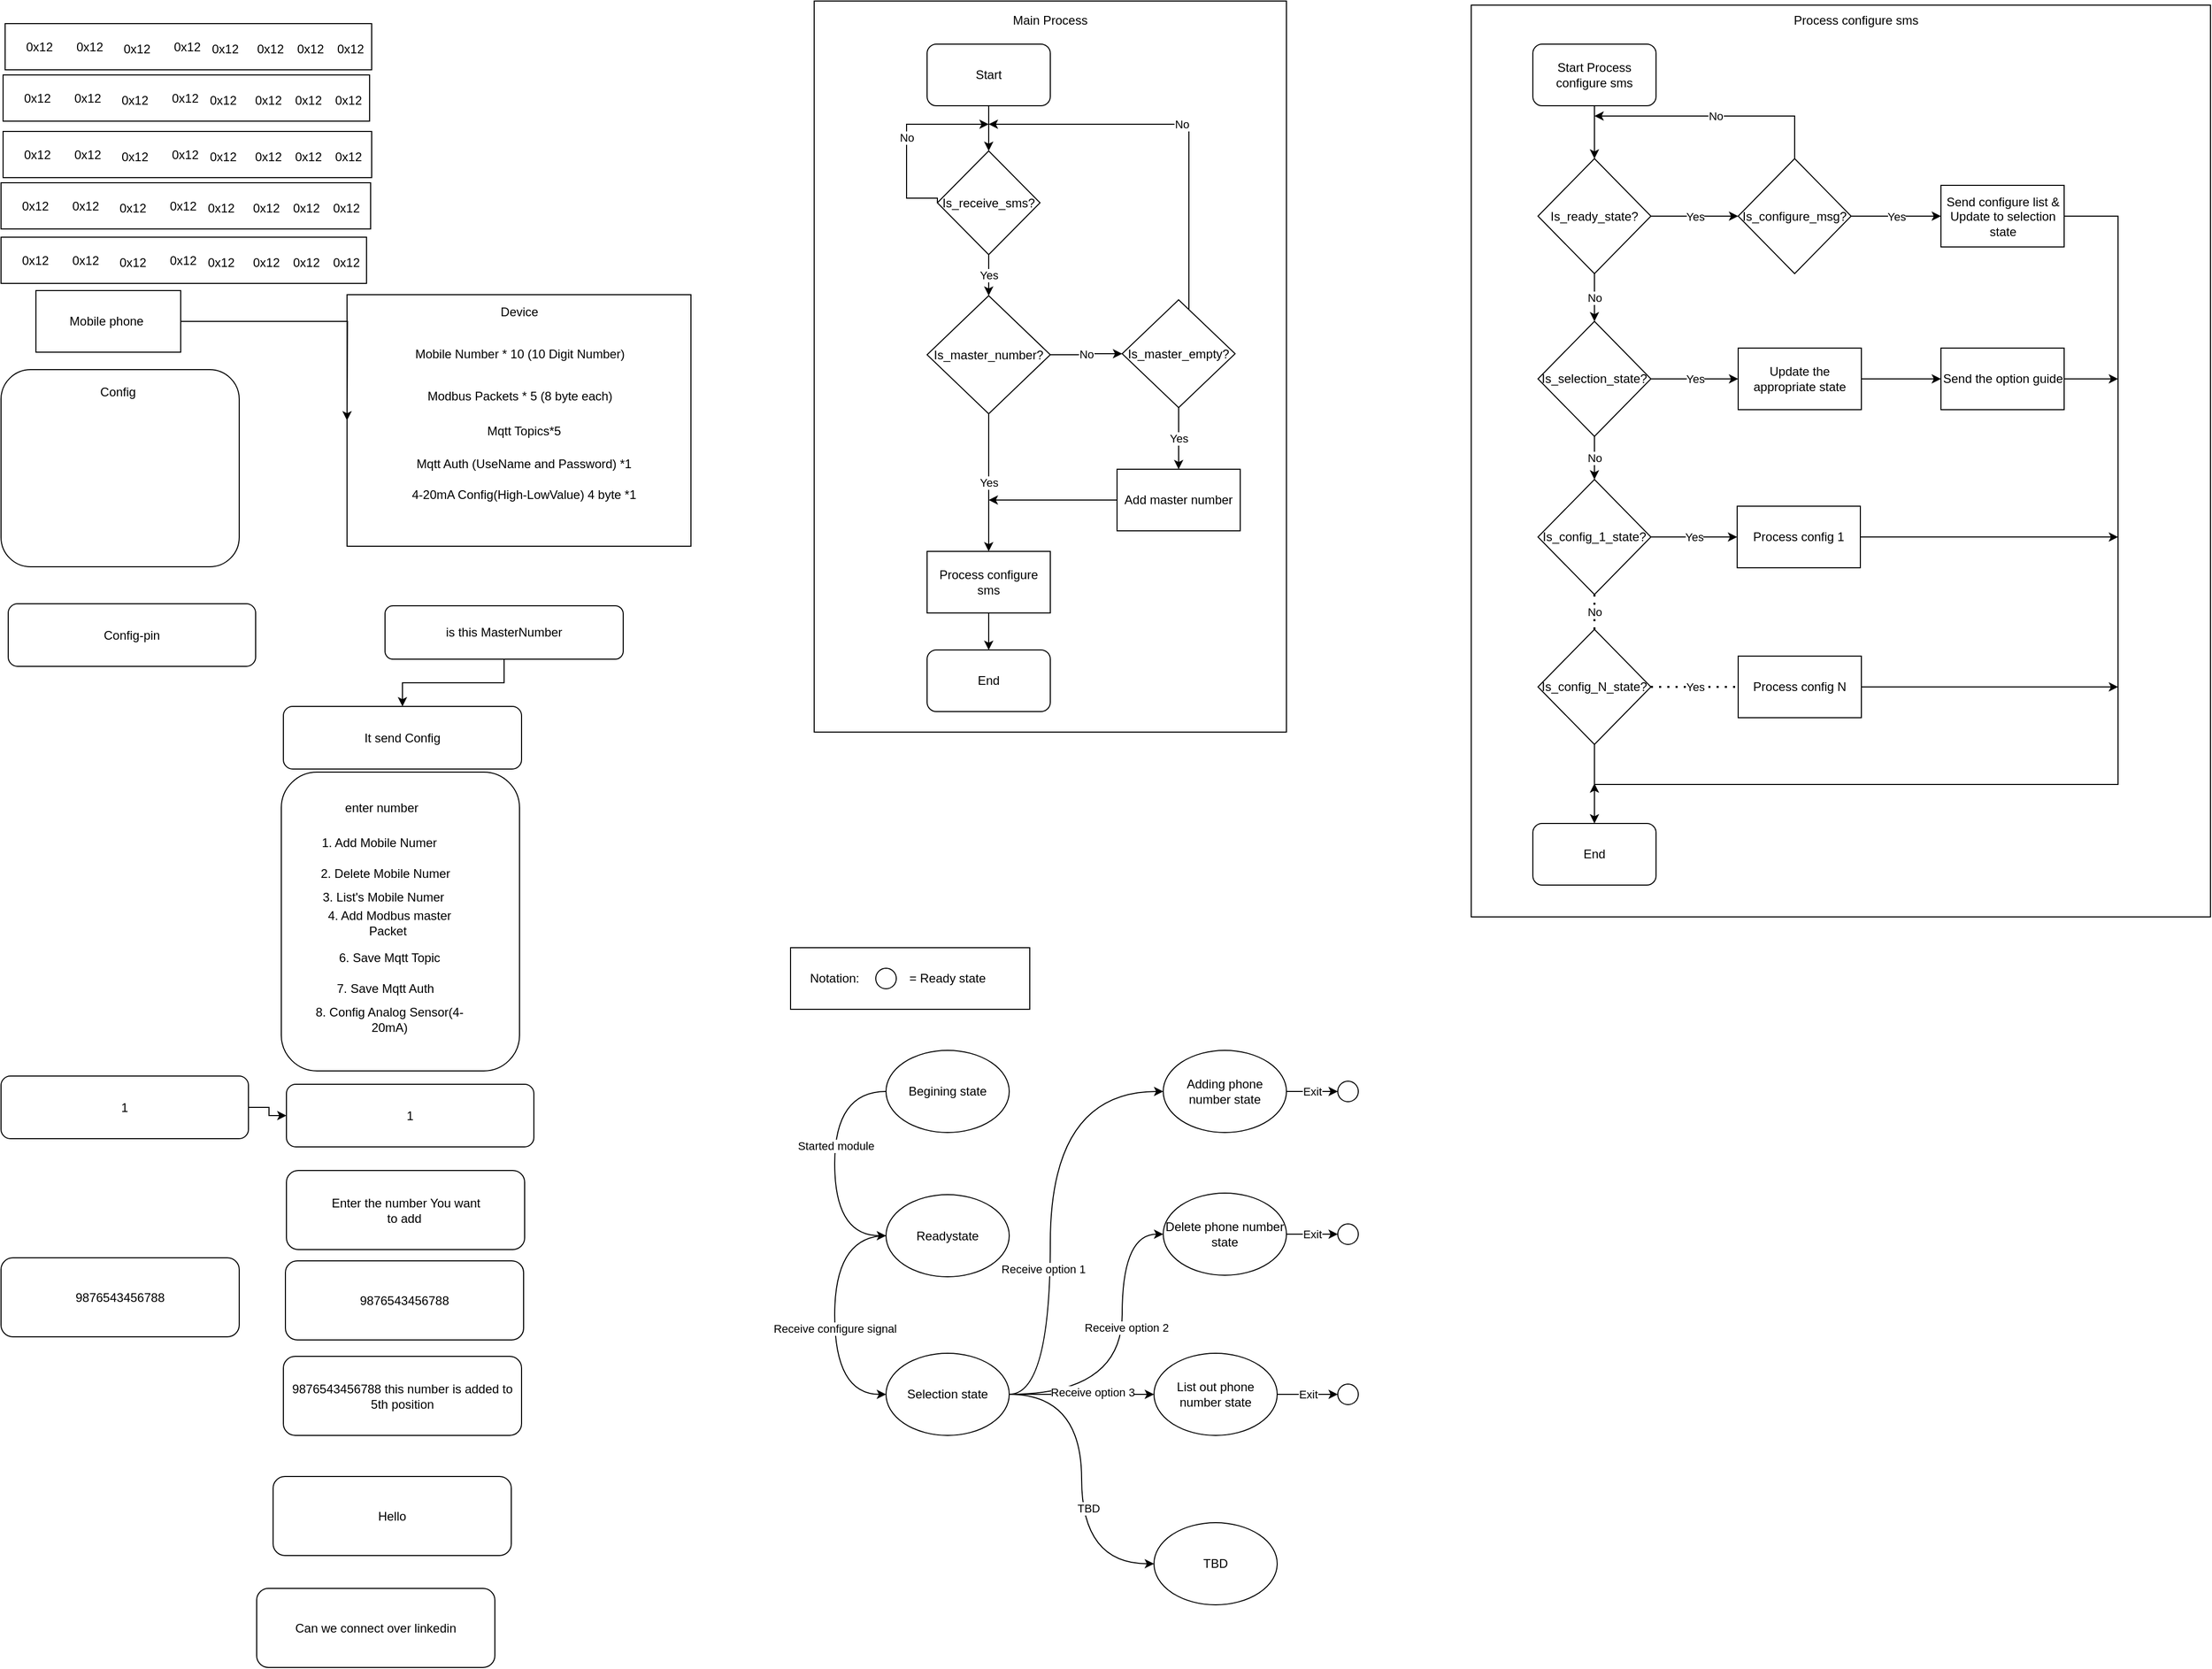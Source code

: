 <mxfile version="20.8.16" type="github">
  <diagram id="UV3ZCmatX03Z8bhax8fV" name="Page-1">
    <mxGraphModel dx="1627" dy="756" grid="1" gridSize="10" guides="1" tooltips="1" connect="1" arrows="1" fold="1" page="1" pageScale="1" pageWidth="827" pageHeight="1169" math="0" shadow="0">
      <root>
        <mxCell id="0" />
        <mxCell id="1" parent="0" />
        <mxCell id="J2YRhRowR8hO2LU_zufJ-102" value="" style="rounded=0;whiteSpace=wrap;html=1;" vertex="1" parent="1">
          <mxGeometry x="827" y="930" width="233" height="60" as="geometry" />
        </mxCell>
        <mxCell id="J2YRhRowR8hO2LU_zufJ-49" value="" style="rounded=0;whiteSpace=wrap;html=1;" vertex="1" parent="1">
          <mxGeometry x="1490" y="12" width="720" height="888" as="geometry" />
        </mxCell>
        <mxCell id="J2YRhRowR8hO2LU_zufJ-17" value="" style="rounded=0;whiteSpace=wrap;html=1;" vertex="1" parent="1">
          <mxGeometry x="850" y="8" width="460" height="712" as="geometry" />
        </mxCell>
        <mxCell id="59p0AvyfdVepsQXnpc3s-46" value="" style="rounded=0;whiteSpace=wrap;html=1;" parent="1" vertex="1">
          <mxGeometry x="395" y="294" width="335" height="245" as="geometry" />
        </mxCell>
        <mxCell id="59p0AvyfdVepsQXnpc3s-80" value="" style="rounded=0;whiteSpace=wrap;html=1;" parent="1" vertex="1">
          <mxGeometry x="62" y="30" width="357" height="45" as="geometry" />
        </mxCell>
        <mxCell id="59p0AvyfdVepsQXnpc3s-81" value="0x12" style="text;html=1;align=center;verticalAlign=middle;resizable=0;points=[];autosize=1;strokeColor=none;fillColor=none;" parent="1" vertex="1">
          <mxGeometry x="73" y="39.5" width="44" height="26" as="geometry" />
        </mxCell>
        <mxCell id="59p0AvyfdVepsQXnpc3s-82" value="0x12" style="text;html=1;align=center;verticalAlign=middle;resizable=0;points=[];autosize=1;strokeColor=none;fillColor=none;" parent="1" vertex="1">
          <mxGeometry x="122" y="39.5" width="44" height="26" as="geometry" />
        </mxCell>
        <mxCell id="59p0AvyfdVepsQXnpc3s-83" value="0x12" style="text;html=1;align=center;verticalAlign=middle;resizable=0;points=[];autosize=1;strokeColor=none;fillColor=none;" parent="1" vertex="1">
          <mxGeometry x="168" y="42" width="44" height="26" as="geometry" />
        </mxCell>
        <mxCell id="59p0AvyfdVepsQXnpc3s-84" value="0x12" style="text;html=1;align=center;verticalAlign=middle;resizable=0;points=[];autosize=1;strokeColor=none;fillColor=none;" parent="1" vertex="1">
          <mxGeometry x="217" y="39.5" width="44" height="26" as="geometry" />
        </mxCell>
        <mxCell id="59p0AvyfdVepsQXnpc3s-85" value="0x12" style="text;html=1;align=center;verticalAlign=middle;resizable=0;points=[];autosize=1;strokeColor=none;fillColor=none;" parent="1" vertex="1">
          <mxGeometry x="254" y="42" width="44" height="26" as="geometry" />
        </mxCell>
        <mxCell id="59p0AvyfdVepsQXnpc3s-86" value="0x12" style="text;html=1;align=center;verticalAlign=middle;resizable=0;points=[];autosize=1;strokeColor=none;fillColor=none;" parent="1" vertex="1">
          <mxGeometry x="298" y="42" width="44" height="26" as="geometry" />
        </mxCell>
        <mxCell id="59p0AvyfdVepsQXnpc3s-87" value="0x12" style="text;html=1;align=center;verticalAlign=middle;resizable=0;points=[];autosize=1;strokeColor=none;fillColor=none;" parent="1" vertex="1">
          <mxGeometry x="337" y="42" width="44" height="26" as="geometry" />
        </mxCell>
        <mxCell id="59p0AvyfdVepsQXnpc3s-88" value="0x12" style="text;html=1;align=center;verticalAlign=middle;resizable=0;points=[];autosize=1;strokeColor=none;fillColor=none;" parent="1" vertex="1">
          <mxGeometry x="376" y="42" width="44" height="26" as="geometry" />
        </mxCell>
        <mxCell id="59p0AvyfdVepsQXnpc3s-89" value="" style="rounded=0;whiteSpace=wrap;html=1;" parent="1" vertex="1">
          <mxGeometry x="60" y="80" width="357" height="45" as="geometry" />
        </mxCell>
        <mxCell id="59p0AvyfdVepsQXnpc3s-90" value="0x12" style="text;html=1;align=center;verticalAlign=middle;resizable=0;points=[];autosize=1;strokeColor=none;fillColor=none;" parent="1" vertex="1">
          <mxGeometry x="71" y="89.5" width="44" height="26" as="geometry" />
        </mxCell>
        <mxCell id="59p0AvyfdVepsQXnpc3s-91" value="0x12" style="text;html=1;align=center;verticalAlign=middle;resizable=0;points=[];autosize=1;strokeColor=none;fillColor=none;" parent="1" vertex="1">
          <mxGeometry x="120" y="89.5" width="44" height="26" as="geometry" />
        </mxCell>
        <mxCell id="59p0AvyfdVepsQXnpc3s-92" value="0x12" style="text;html=1;align=center;verticalAlign=middle;resizable=0;points=[];autosize=1;strokeColor=none;fillColor=none;" parent="1" vertex="1">
          <mxGeometry x="166" y="92" width="44" height="26" as="geometry" />
        </mxCell>
        <mxCell id="59p0AvyfdVepsQXnpc3s-93" value="0x12" style="text;html=1;align=center;verticalAlign=middle;resizable=0;points=[];autosize=1;strokeColor=none;fillColor=none;" parent="1" vertex="1">
          <mxGeometry x="215" y="89.5" width="44" height="26" as="geometry" />
        </mxCell>
        <mxCell id="59p0AvyfdVepsQXnpc3s-94" value="0x12" style="text;html=1;align=center;verticalAlign=middle;resizable=0;points=[];autosize=1;strokeColor=none;fillColor=none;" parent="1" vertex="1">
          <mxGeometry x="252" y="92" width="44" height="26" as="geometry" />
        </mxCell>
        <mxCell id="59p0AvyfdVepsQXnpc3s-95" value="0x12" style="text;html=1;align=center;verticalAlign=middle;resizable=0;points=[];autosize=1;strokeColor=none;fillColor=none;" parent="1" vertex="1">
          <mxGeometry x="296" y="92" width="44" height="26" as="geometry" />
        </mxCell>
        <mxCell id="59p0AvyfdVepsQXnpc3s-96" value="0x12" style="text;html=1;align=center;verticalAlign=middle;resizable=0;points=[];autosize=1;strokeColor=none;fillColor=none;" parent="1" vertex="1">
          <mxGeometry x="335" y="92" width="44" height="26" as="geometry" />
        </mxCell>
        <mxCell id="59p0AvyfdVepsQXnpc3s-97" value="0x12" style="text;html=1;align=center;verticalAlign=middle;resizable=0;points=[];autosize=1;strokeColor=none;fillColor=none;" parent="1" vertex="1">
          <mxGeometry x="374" y="92" width="44" height="26" as="geometry" />
        </mxCell>
        <mxCell id="59p0AvyfdVepsQXnpc3s-98" value="" style="rounded=0;whiteSpace=wrap;html=1;" parent="1" vertex="1">
          <mxGeometry x="60" y="135" width="359" height="45" as="geometry" />
        </mxCell>
        <mxCell id="59p0AvyfdVepsQXnpc3s-99" value="0x12" style="text;html=1;align=center;verticalAlign=middle;resizable=0;points=[];autosize=1;strokeColor=none;fillColor=none;" parent="1" vertex="1">
          <mxGeometry x="71" y="144.5" width="44" height="26" as="geometry" />
        </mxCell>
        <mxCell id="59p0AvyfdVepsQXnpc3s-100" value="0x12" style="text;html=1;align=center;verticalAlign=middle;resizable=0;points=[];autosize=1;strokeColor=none;fillColor=none;" parent="1" vertex="1">
          <mxGeometry x="120" y="144.5" width="44" height="26" as="geometry" />
        </mxCell>
        <mxCell id="59p0AvyfdVepsQXnpc3s-101" value="0x12" style="text;html=1;align=center;verticalAlign=middle;resizable=0;points=[];autosize=1;strokeColor=none;fillColor=none;" parent="1" vertex="1">
          <mxGeometry x="166" y="147" width="44" height="26" as="geometry" />
        </mxCell>
        <mxCell id="59p0AvyfdVepsQXnpc3s-102" value="0x12" style="text;html=1;align=center;verticalAlign=middle;resizable=0;points=[];autosize=1;strokeColor=none;fillColor=none;" parent="1" vertex="1">
          <mxGeometry x="215" y="144.5" width="44" height="26" as="geometry" />
        </mxCell>
        <mxCell id="59p0AvyfdVepsQXnpc3s-103" value="0x12" style="text;html=1;align=center;verticalAlign=middle;resizable=0;points=[];autosize=1;strokeColor=none;fillColor=none;" parent="1" vertex="1">
          <mxGeometry x="252" y="147" width="44" height="26" as="geometry" />
        </mxCell>
        <mxCell id="59p0AvyfdVepsQXnpc3s-104" value="0x12" style="text;html=1;align=center;verticalAlign=middle;resizable=0;points=[];autosize=1;strokeColor=none;fillColor=none;" parent="1" vertex="1">
          <mxGeometry x="296" y="147" width="44" height="26" as="geometry" />
        </mxCell>
        <mxCell id="59p0AvyfdVepsQXnpc3s-105" value="0x12" style="text;html=1;align=center;verticalAlign=middle;resizable=0;points=[];autosize=1;strokeColor=none;fillColor=none;" parent="1" vertex="1">
          <mxGeometry x="335" y="147" width="44" height="26" as="geometry" />
        </mxCell>
        <mxCell id="59p0AvyfdVepsQXnpc3s-106" value="0x12" style="text;html=1;align=center;verticalAlign=middle;resizable=0;points=[];autosize=1;strokeColor=none;fillColor=none;" parent="1" vertex="1">
          <mxGeometry x="374" y="147" width="44" height="26" as="geometry" />
        </mxCell>
        <mxCell id="59p0AvyfdVepsQXnpc3s-107" value="" style="rounded=0;whiteSpace=wrap;html=1;" parent="1" vertex="1">
          <mxGeometry x="58" y="185" width="360" height="45" as="geometry" />
        </mxCell>
        <mxCell id="59p0AvyfdVepsQXnpc3s-108" value="0x12" style="text;html=1;align=center;verticalAlign=middle;resizable=0;points=[];autosize=1;strokeColor=none;fillColor=none;" parent="1" vertex="1">
          <mxGeometry x="69" y="194.5" width="44" height="26" as="geometry" />
        </mxCell>
        <mxCell id="59p0AvyfdVepsQXnpc3s-109" value="0x12" style="text;html=1;align=center;verticalAlign=middle;resizable=0;points=[];autosize=1;strokeColor=none;fillColor=none;" parent="1" vertex="1">
          <mxGeometry x="118" y="194.5" width="44" height="26" as="geometry" />
        </mxCell>
        <mxCell id="59p0AvyfdVepsQXnpc3s-110" value="0x12" style="text;html=1;align=center;verticalAlign=middle;resizable=0;points=[];autosize=1;strokeColor=none;fillColor=none;" parent="1" vertex="1">
          <mxGeometry x="164" y="197" width="44" height="26" as="geometry" />
        </mxCell>
        <mxCell id="59p0AvyfdVepsQXnpc3s-111" value="0x12" style="text;html=1;align=center;verticalAlign=middle;resizable=0;points=[];autosize=1;strokeColor=none;fillColor=none;" parent="1" vertex="1">
          <mxGeometry x="213" y="194.5" width="44" height="26" as="geometry" />
        </mxCell>
        <mxCell id="59p0AvyfdVepsQXnpc3s-112" value="0x12" style="text;html=1;align=center;verticalAlign=middle;resizable=0;points=[];autosize=1;strokeColor=none;fillColor=none;" parent="1" vertex="1">
          <mxGeometry x="250" y="197" width="44" height="26" as="geometry" />
        </mxCell>
        <mxCell id="59p0AvyfdVepsQXnpc3s-113" value="0x12" style="text;html=1;align=center;verticalAlign=middle;resizable=0;points=[];autosize=1;strokeColor=none;fillColor=none;" parent="1" vertex="1">
          <mxGeometry x="294" y="197" width="44" height="26" as="geometry" />
        </mxCell>
        <mxCell id="59p0AvyfdVepsQXnpc3s-114" value="0x12" style="text;html=1;align=center;verticalAlign=middle;resizable=0;points=[];autosize=1;strokeColor=none;fillColor=none;" parent="1" vertex="1">
          <mxGeometry x="333" y="197" width="44" height="26" as="geometry" />
        </mxCell>
        <mxCell id="59p0AvyfdVepsQXnpc3s-115" value="0x12" style="text;html=1;align=center;verticalAlign=middle;resizable=0;points=[];autosize=1;strokeColor=none;fillColor=none;" parent="1" vertex="1">
          <mxGeometry x="372" y="197" width="44" height="26" as="geometry" />
        </mxCell>
        <mxCell id="59p0AvyfdVepsQXnpc3s-116" value="" style="rounded=0;whiteSpace=wrap;html=1;" parent="1" vertex="1">
          <mxGeometry x="58" y="238" width="356" height="45" as="geometry" />
        </mxCell>
        <mxCell id="59p0AvyfdVepsQXnpc3s-117" value="0x12" style="text;html=1;align=center;verticalAlign=middle;resizable=0;points=[];autosize=1;strokeColor=none;fillColor=none;" parent="1" vertex="1">
          <mxGeometry x="69" y="247.5" width="44" height="26" as="geometry" />
        </mxCell>
        <mxCell id="59p0AvyfdVepsQXnpc3s-118" value="0x12" style="text;html=1;align=center;verticalAlign=middle;resizable=0;points=[];autosize=1;strokeColor=none;fillColor=none;" parent="1" vertex="1">
          <mxGeometry x="118" y="247.5" width="44" height="26" as="geometry" />
        </mxCell>
        <mxCell id="59p0AvyfdVepsQXnpc3s-119" value="0x12" style="text;html=1;align=center;verticalAlign=middle;resizable=0;points=[];autosize=1;strokeColor=none;fillColor=none;" parent="1" vertex="1">
          <mxGeometry x="164" y="250" width="44" height="26" as="geometry" />
        </mxCell>
        <mxCell id="59p0AvyfdVepsQXnpc3s-120" value="0x12" style="text;html=1;align=center;verticalAlign=middle;resizable=0;points=[];autosize=1;strokeColor=none;fillColor=none;" parent="1" vertex="1">
          <mxGeometry x="213" y="247.5" width="44" height="26" as="geometry" />
        </mxCell>
        <mxCell id="59p0AvyfdVepsQXnpc3s-121" value="0x12" style="text;html=1;align=center;verticalAlign=middle;resizable=0;points=[];autosize=1;strokeColor=none;fillColor=none;" parent="1" vertex="1">
          <mxGeometry x="250" y="250" width="44" height="26" as="geometry" />
        </mxCell>
        <mxCell id="59p0AvyfdVepsQXnpc3s-122" value="0x12" style="text;html=1;align=center;verticalAlign=middle;resizable=0;points=[];autosize=1;strokeColor=none;fillColor=none;" parent="1" vertex="1">
          <mxGeometry x="294" y="250" width="44" height="26" as="geometry" />
        </mxCell>
        <mxCell id="59p0AvyfdVepsQXnpc3s-123" value="0x12" style="text;html=1;align=center;verticalAlign=middle;resizable=0;points=[];autosize=1;strokeColor=none;fillColor=none;" parent="1" vertex="1">
          <mxGeometry x="333" y="250" width="44" height="26" as="geometry" />
        </mxCell>
        <mxCell id="59p0AvyfdVepsQXnpc3s-124" value="0x12" style="text;html=1;align=center;verticalAlign=middle;resizable=0;points=[];autosize=1;strokeColor=none;fillColor=none;" parent="1" vertex="1">
          <mxGeometry x="372" y="250" width="44" height="26" as="geometry" />
        </mxCell>
        <mxCell id="59p0AvyfdVepsQXnpc3s-125" style="edgeStyle=orthogonalEdgeStyle;rounded=0;orthogonalLoop=1;jettySize=auto;html=1;" parent="1" source="59p0AvyfdVepsQXnpc3s-126" edge="1">
          <mxGeometry relative="1" as="geometry">
            <mxPoint x="395" y="416.5" as="targetPoint" />
          </mxGeometry>
        </mxCell>
        <mxCell id="59p0AvyfdVepsQXnpc3s-126" value="Mobile phone&amp;nbsp;" style="rounded=0;whiteSpace=wrap;html=1;" parent="1" vertex="1">
          <mxGeometry x="92" y="290" width="141" height="60" as="geometry" />
        </mxCell>
        <mxCell id="59p0AvyfdVepsQXnpc3s-127" value="Device" style="text;html=1;strokeColor=none;fillColor=none;align=center;verticalAlign=middle;whiteSpace=wrap;rounded=0;" parent="1" vertex="1">
          <mxGeometry x="532.5" y="296" width="60" height="30" as="geometry" />
        </mxCell>
        <mxCell id="59p0AvyfdVepsQXnpc3s-128" value="Mobile Number * 10 (10 Digit Number)" style="text;html=1;strokeColor=none;fillColor=none;align=center;verticalAlign=middle;whiteSpace=wrap;rounded=0;" parent="1" vertex="1">
          <mxGeometry x="425" y="337" width="277" height="30" as="geometry" />
        </mxCell>
        <mxCell id="59p0AvyfdVepsQXnpc3s-129" value="Modbus Packets * 5 (8 byte each)" style="text;html=1;strokeColor=none;fillColor=none;align=center;verticalAlign=middle;whiteSpace=wrap;rounded=0;" parent="1" vertex="1">
          <mxGeometry x="425" y="378" width="277" height="30" as="geometry" />
        </mxCell>
        <mxCell id="59p0AvyfdVepsQXnpc3s-130" value="Mqtt Topics*5" style="text;html=1;strokeColor=none;fillColor=none;align=center;verticalAlign=middle;whiteSpace=wrap;rounded=0;" parent="1" vertex="1">
          <mxGeometry x="429" y="412" width="277" height="30" as="geometry" />
        </mxCell>
        <mxCell id="59p0AvyfdVepsQXnpc3s-131" value="Mqtt Auth (UseName and Password) *1" style="text;html=1;strokeColor=none;fillColor=none;align=center;verticalAlign=middle;whiteSpace=wrap;rounded=0;" parent="1" vertex="1">
          <mxGeometry x="429" y="444" width="277" height="30" as="geometry" />
        </mxCell>
        <mxCell id="59p0AvyfdVepsQXnpc3s-132" value="4-20mA Config(High-LowValue) 4 byte *1" style="text;html=1;strokeColor=none;fillColor=none;align=center;verticalAlign=middle;whiteSpace=wrap;rounded=0;" parent="1" vertex="1">
          <mxGeometry x="429" y="474" width="277" height="30" as="geometry" />
        </mxCell>
        <mxCell id="59p0AvyfdVepsQXnpc3s-133" value="" style="rounded=1;whiteSpace=wrap;html=1;" parent="1" vertex="1">
          <mxGeometry x="58" y="367" width="232" height="192" as="geometry" />
        </mxCell>
        <mxCell id="59p0AvyfdVepsQXnpc3s-134" value="Config" style="text;html=1;strokeColor=none;fillColor=none;align=center;verticalAlign=middle;whiteSpace=wrap;rounded=0;" parent="1" vertex="1">
          <mxGeometry x="142" y="374" width="60" height="30" as="geometry" />
        </mxCell>
        <mxCell id="59p0AvyfdVepsQXnpc3s-135" value="Config-pin" style="rounded=1;whiteSpace=wrap;html=1;" parent="1" vertex="1">
          <mxGeometry x="65" y="595" width="241" height="61" as="geometry" />
        </mxCell>
        <mxCell id="59p0AvyfdVepsQXnpc3s-136" value="" style="edgeStyle=orthogonalEdgeStyle;rounded=0;orthogonalLoop=1;jettySize=auto;html=1;" parent="1" source="59p0AvyfdVepsQXnpc3s-137" target="59p0AvyfdVepsQXnpc3s-138" edge="1">
          <mxGeometry relative="1" as="geometry" />
        </mxCell>
        <mxCell id="59p0AvyfdVepsQXnpc3s-137" value="is this MasterNumber" style="rounded=1;whiteSpace=wrap;html=1;" parent="1" vertex="1">
          <mxGeometry x="432" y="597" width="232" height="52" as="geometry" />
        </mxCell>
        <mxCell id="59p0AvyfdVepsQXnpc3s-138" value="It send Config" style="rounded=1;whiteSpace=wrap;html=1;" parent="1" vertex="1">
          <mxGeometry x="333" y="695" width="232" height="61" as="geometry" />
        </mxCell>
        <mxCell id="59p0AvyfdVepsQXnpc3s-139" value="" style="rounded=1;whiteSpace=wrap;html=1;" parent="1" vertex="1">
          <mxGeometry x="331" y="759" width="232" height="291" as="geometry" />
        </mxCell>
        <mxCell id="59p0AvyfdVepsQXnpc3s-140" value="enter number&amp;nbsp;" style="text;html=1;strokeColor=none;fillColor=none;align=center;verticalAlign=middle;whiteSpace=wrap;rounded=0;" parent="1" vertex="1">
          <mxGeometry x="351" y="779" width="159" height="30" as="geometry" />
        </mxCell>
        <mxCell id="59p0AvyfdVepsQXnpc3s-141" value="1. Add Mobile Numer" style="text;html=1;strokeColor=none;fillColor=none;align=center;verticalAlign=middle;whiteSpace=wrap;rounded=0;" parent="1" vertex="1">
          <mxGeometry x="347" y="813" width="159" height="30" as="geometry" />
        </mxCell>
        <mxCell id="59p0AvyfdVepsQXnpc3s-142" value="2. Delete Mobile Numer" style="text;html=1;strokeColor=none;fillColor=none;align=center;verticalAlign=middle;whiteSpace=wrap;rounded=0;" parent="1" vertex="1">
          <mxGeometry x="353" y="843" width="159" height="30" as="geometry" />
        </mxCell>
        <mxCell id="59p0AvyfdVepsQXnpc3s-143" value="3. List&#39;s Mobile Numer" style="text;html=1;strokeColor=none;fillColor=none;align=center;verticalAlign=middle;whiteSpace=wrap;rounded=0;" parent="1" vertex="1">
          <mxGeometry x="351" y="866" width="159" height="30" as="geometry" />
        </mxCell>
        <mxCell id="59p0AvyfdVepsQXnpc3s-144" value="4. Add Modbus master Packet&amp;nbsp;" style="text;html=1;strokeColor=none;fillColor=none;align=center;verticalAlign=middle;whiteSpace=wrap;rounded=0;" parent="1" vertex="1">
          <mxGeometry x="357" y="891" width="159" height="30" as="geometry" />
        </mxCell>
        <mxCell id="59p0AvyfdVepsQXnpc3s-145" value="6. Save Mqtt Topic" style="text;html=1;strokeColor=none;fillColor=none;align=center;verticalAlign=middle;whiteSpace=wrap;rounded=0;" parent="1" vertex="1">
          <mxGeometry x="357" y="925" width="159" height="30" as="geometry" />
        </mxCell>
        <mxCell id="59p0AvyfdVepsQXnpc3s-146" value="7. Save Mqtt Auth" style="text;html=1;strokeColor=none;fillColor=none;align=center;verticalAlign=middle;whiteSpace=wrap;rounded=0;" parent="1" vertex="1">
          <mxGeometry x="353" y="955" width="159" height="30" as="geometry" />
        </mxCell>
        <mxCell id="59p0AvyfdVepsQXnpc3s-147" value="8. Config Analog Sensor(4-20mA)" style="text;html=1;strokeColor=none;fillColor=none;align=center;verticalAlign=middle;whiteSpace=wrap;rounded=0;" parent="1" vertex="1">
          <mxGeometry x="357" y="985" width="159" height="30" as="geometry" />
        </mxCell>
        <mxCell id="59p0AvyfdVepsQXnpc3s-148" value="" style="edgeStyle=orthogonalEdgeStyle;rounded=0;orthogonalLoop=1;jettySize=auto;html=1;" parent="1" source="59p0AvyfdVepsQXnpc3s-149" target="59p0AvyfdVepsQXnpc3s-150" edge="1">
          <mxGeometry relative="1" as="geometry" />
        </mxCell>
        <mxCell id="59p0AvyfdVepsQXnpc3s-149" value="1" style="rounded=1;whiteSpace=wrap;html=1;" parent="1" vertex="1">
          <mxGeometry x="58" y="1055" width="241" height="61" as="geometry" />
        </mxCell>
        <mxCell id="59p0AvyfdVepsQXnpc3s-150" value="1" style="rounded=1;whiteSpace=wrap;html=1;" parent="1" vertex="1">
          <mxGeometry x="336" y="1063" width="241" height="61" as="geometry" />
        </mxCell>
        <mxCell id="59p0AvyfdVepsQXnpc3s-151" value="" style="rounded=1;whiteSpace=wrap;html=1;" parent="1" vertex="1">
          <mxGeometry x="336" y="1147" width="232" height="77" as="geometry" />
        </mxCell>
        <mxCell id="59p0AvyfdVepsQXnpc3s-152" value="Enter the number You want to add&amp;nbsp;" style="text;html=1;strokeColor=none;fillColor=none;align=center;verticalAlign=middle;whiteSpace=wrap;rounded=0;" parent="1" vertex="1">
          <mxGeometry x="372.5" y="1170.5" width="159" height="30" as="geometry" />
        </mxCell>
        <mxCell id="59p0AvyfdVepsQXnpc3s-153" value="9876543456788" style="rounded=1;whiteSpace=wrap;html=1;" parent="1" vertex="1">
          <mxGeometry x="58" y="1232" width="232" height="77" as="geometry" />
        </mxCell>
        <mxCell id="59p0AvyfdVepsQXnpc3s-154" value="9876543456788" style="rounded=1;whiteSpace=wrap;html=1;" parent="1" vertex="1">
          <mxGeometry x="335" y="1235" width="232" height="77" as="geometry" />
        </mxCell>
        <mxCell id="59p0AvyfdVepsQXnpc3s-155" value="9876543456788 this number is added to 5th position" style="rounded=1;whiteSpace=wrap;html=1;" parent="1" vertex="1">
          <mxGeometry x="333" y="1328" width="232" height="77" as="geometry" />
        </mxCell>
        <mxCell id="59p0AvyfdVepsQXnpc3s-156" value="Hello" style="rounded=1;whiteSpace=wrap;html=1;" parent="1" vertex="1">
          <mxGeometry x="323" y="1445" width="232" height="77" as="geometry" />
        </mxCell>
        <mxCell id="59p0AvyfdVepsQXnpc3s-157" value="Can we connect over linkedin" style="rounded=1;whiteSpace=wrap;html=1;" parent="1" vertex="1">
          <mxGeometry x="307" y="1554" width="232" height="77" as="geometry" />
        </mxCell>
        <mxCell id="J2YRhRowR8hO2LU_zufJ-3" style="edgeStyle=orthogonalEdgeStyle;rounded=0;orthogonalLoop=1;jettySize=auto;html=1;entryX=0.5;entryY=0;entryDx=0;entryDy=0;" edge="1" parent="1" source="J2YRhRowR8hO2LU_zufJ-1" target="J2YRhRowR8hO2LU_zufJ-2">
          <mxGeometry relative="1" as="geometry">
            <mxPoint x="1020" y="148" as="targetPoint" />
          </mxGeometry>
        </mxCell>
        <mxCell id="J2YRhRowR8hO2LU_zufJ-1" value="Start" style="rounded=1;whiteSpace=wrap;html=1;" vertex="1" parent="1">
          <mxGeometry x="960" y="50" width="120" height="60" as="geometry" />
        </mxCell>
        <mxCell id="J2YRhRowR8hO2LU_zufJ-4" value="No" style="edgeStyle=orthogonalEdgeStyle;rounded=0;orthogonalLoop=1;jettySize=auto;html=1;exitX=0;exitY=0.5;exitDx=0;exitDy=0;" edge="1" parent="1" source="J2YRhRowR8hO2LU_zufJ-2">
          <mxGeometry relative="1" as="geometry">
            <mxPoint x="1020" y="128" as="targetPoint" />
            <Array as="points">
              <mxPoint x="940" y="200" />
              <mxPoint x="940" y="128" />
            </Array>
          </mxGeometry>
        </mxCell>
        <mxCell id="J2YRhRowR8hO2LU_zufJ-6" value="Yes" style="edgeStyle=orthogonalEdgeStyle;rounded=0;orthogonalLoop=1;jettySize=auto;html=1;" edge="1" parent="1" source="J2YRhRowR8hO2LU_zufJ-2" target="J2YRhRowR8hO2LU_zufJ-5">
          <mxGeometry relative="1" as="geometry" />
        </mxCell>
        <mxCell id="J2YRhRowR8hO2LU_zufJ-2" value="Is_receive_sms?" style="rhombus;whiteSpace=wrap;html=1;" vertex="1" parent="1">
          <mxGeometry x="970" y="154" width="100" height="101" as="geometry" />
        </mxCell>
        <mxCell id="J2YRhRowR8hO2LU_zufJ-8" value="No" style="edgeStyle=orthogonalEdgeStyle;rounded=0;orthogonalLoop=1;jettySize=auto;html=1;" edge="1" parent="1" source="J2YRhRowR8hO2LU_zufJ-5" target="J2YRhRowR8hO2LU_zufJ-7">
          <mxGeometry relative="1" as="geometry" />
        </mxCell>
        <mxCell id="J2YRhRowR8hO2LU_zufJ-10" value="Yes" style="edgeStyle=orthogonalEdgeStyle;rounded=0;orthogonalLoop=1;jettySize=auto;html=1;entryX=0.5;entryY=0;entryDx=0;entryDy=0;" edge="1" parent="1" source="J2YRhRowR8hO2LU_zufJ-5" target="J2YRhRowR8hO2LU_zufJ-9">
          <mxGeometry relative="1" as="geometry" />
        </mxCell>
        <mxCell id="J2YRhRowR8hO2LU_zufJ-5" value="Is_master_number?" style="rhombus;whiteSpace=wrap;html=1;" vertex="1" parent="1">
          <mxGeometry x="960" y="295" width="120" height="115" as="geometry" />
        </mxCell>
        <mxCell id="J2YRhRowR8hO2LU_zufJ-11" value="Yes" style="edgeStyle=orthogonalEdgeStyle;rounded=0;orthogonalLoop=1;jettySize=auto;html=1;entryX=0.5;entryY=0;entryDx=0;entryDy=0;" edge="1" parent="1" source="J2YRhRowR8hO2LU_zufJ-7" target="J2YRhRowR8hO2LU_zufJ-12">
          <mxGeometry relative="1" as="geometry">
            <mxPoint x="1050" y="363" as="targetPoint" />
            <Array as="points">
              <mxPoint x="1190" y="383" />
              <mxPoint x="1190" y="383" />
            </Array>
          </mxGeometry>
        </mxCell>
        <mxCell id="J2YRhRowR8hO2LU_zufJ-14" value="No" style="edgeStyle=orthogonalEdgeStyle;rounded=0;orthogonalLoop=1;jettySize=auto;html=1;" edge="1" parent="1" source="J2YRhRowR8hO2LU_zufJ-7">
          <mxGeometry relative="1" as="geometry">
            <mxPoint x="1020" y="128" as="targetPoint" />
            <Array as="points">
              <mxPoint x="1215" y="128" />
            </Array>
          </mxGeometry>
        </mxCell>
        <mxCell id="J2YRhRowR8hO2LU_zufJ-7" value="Is_master_empty?" style="rhombus;whiteSpace=wrap;html=1;" vertex="1" parent="1">
          <mxGeometry x="1150" y="299" width="110" height="105" as="geometry" />
        </mxCell>
        <mxCell id="J2YRhRowR8hO2LU_zufJ-16" style="edgeStyle=orthogonalEdgeStyle;rounded=0;orthogonalLoop=1;jettySize=auto;html=1;entryX=0.5;entryY=0;entryDx=0;entryDy=0;" edge="1" parent="1" source="J2YRhRowR8hO2LU_zufJ-9" target="J2YRhRowR8hO2LU_zufJ-15">
          <mxGeometry relative="1" as="geometry" />
        </mxCell>
        <mxCell id="J2YRhRowR8hO2LU_zufJ-9" value="Process configure sms" style="rounded=0;whiteSpace=wrap;html=1;" vertex="1" parent="1">
          <mxGeometry x="960" y="544" width="120" height="60" as="geometry" />
        </mxCell>
        <mxCell id="J2YRhRowR8hO2LU_zufJ-13" style="edgeStyle=orthogonalEdgeStyle;rounded=0;orthogonalLoop=1;jettySize=auto;html=1;" edge="1" parent="1" source="J2YRhRowR8hO2LU_zufJ-12">
          <mxGeometry relative="1" as="geometry">
            <mxPoint x="1020" y="494" as="targetPoint" />
          </mxGeometry>
        </mxCell>
        <mxCell id="J2YRhRowR8hO2LU_zufJ-12" value="Add master number" style="rounded=0;whiteSpace=wrap;html=1;" vertex="1" parent="1">
          <mxGeometry x="1145" y="464" width="120" height="60" as="geometry" />
        </mxCell>
        <mxCell id="J2YRhRowR8hO2LU_zufJ-15" value="End" style="rounded=1;whiteSpace=wrap;html=1;" vertex="1" parent="1">
          <mxGeometry x="960" y="640" width="120" height="60" as="geometry" />
        </mxCell>
        <mxCell id="J2YRhRowR8hO2LU_zufJ-18" value="Main Process" style="text;html=1;strokeColor=none;fillColor=none;align=center;verticalAlign=middle;whiteSpace=wrap;rounded=0;" vertex="1" parent="1">
          <mxGeometry x="1035" y="12" width="90" height="30" as="geometry" />
        </mxCell>
        <mxCell id="J2YRhRowR8hO2LU_zufJ-21" style="edgeStyle=orthogonalEdgeStyle;rounded=0;orthogonalLoop=1;jettySize=auto;html=1;entryX=0.5;entryY=0;entryDx=0;entryDy=0;" edge="1" parent="1" source="J2YRhRowR8hO2LU_zufJ-19" target="J2YRhRowR8hO2LU_zufJ-20">
          <mxGeometry relative="1" as="geometry" />
        </mxCell>
        <mxCell id="J2YRhRowR8hO2LU_zufJ-19" value="Start Process configure sms" style="rounded=1;whiteSpace=wrap;html=1;" vertex="1" parent="1">
          <mxGeometry x="1550" y="50" width="120" height="60" as="geometry" />
        </mxCell>
        <mxCell id="J2YRhRowR8hO2LU_zufJ-25" value="Yes" style="edgeStyle=orthogonalEdgeStyle;rounded=0;orthogonalLoop=1;jettySize=auto;html=1;entryX=0;entryY=0.5;entryDx=0;entryDy=0;" edge="1" parent="1" source="J2YRhRowR8hO2LU_zufJ-20" target="J2YRhRowR8hO2LU_zufJ-24">
          <mxGeometry relative="1" as="geometry" />
        </mxCell>
        <mxCell id="J2YRhRowR8hO2LU_zufJ-29" value="No" style="edgeStyle=orthogonalEdgeStyle;rounded=0;orthogonalLoop=1;jettySize=auto;html=1;entryX=0.5;entryY=0;entryDx=0;entryDy=0;" edge="1" parent="1" source="J2YRhRowR8hO2LU_zufJ-20" target="J2YRhRowR8hO2LU_zufJ-22">
          <mxGeometry relative="1" as="geometry" />
        </mxCell>
        <mxCell id="J2YRhRowR8hO2LU_zufJ-20" value="Is_ready_state?" style="rhombus;whiteSpace=wrap;html=1;" vertex="1" parent="1">
          <mxGeometry x="1555" y="161.5" width="110" height="112" as="geometry" />
        </mxCell>
        <mxCell id="J2YRhRowR8hO2LU_zufJ-31" value="Yes" style="edgeStyle=orthogonalEdgeStyle;rounded=0;orthogonalLoop=1;jettySize=auto;html=1;entryX=0;entryY=0.5;entryDx=0;entryDy=0;" edge="1" parent="1" source="J2YRhRowR8hO2LU_zufJ-22" target="J2YRhRowR8hO2LU_zufJ-30">
          <mxGeometry relative="1" as="geometry" />
        </mxCell>
        <mxCell id="J2YRhRowR8hO2LU_zufJ-35" value="No" style="edgeStyle=orthogonalEdgeStyle;rounded=0;orthogonalLoop=1;jettySize=auto;html=1;" edge="1" parent="1" source="J2YRhRowR8hO2LU_zufJ-22" target="J2YRhRowR8hO2LU_zufJ-34">
          <mxGeometry relative="1" as="geometry" />
        </mxCell>
        <mxCell id="J2YRhRowR8hO2LU_zufJ-22" value="Is_selection_state?" style="rhombus;whiteSpace=wrap;html=1;" vertex="1" parent="1">
          <mxGeometry x="1555" y="320" width="110" height="112" as="geometry" />
        </mxCell>
        <mxCell id="J2YRhRowR8hO2LU_zufJ-27" value="Yes" style="edgeStyle=orthogonalEdgeStyle;rounded=0;orthogonalLoop=1;jettySize=auto;html=1;entryX=0;entryY=0.5;entryDx=0;entryDy=0;" edge="1" parent="1" source="J2YRhRowR8hO2LU_zufJ-24" target="J2YRhRowR8hO2LU_zufJ-26">
          <mxGeometry relative="1" as="geometry" />
        </mxCell>
        <mxCell id="J2YRhRowR8hO2LU_zufJ-28" value="No" style="edgeStyle=orthogonalEdgeStyle;rounded=0;orthogonalLoop=1;jettySize=auto;html=1;" edge="1" parent="1" source="J2YRhRowR8hO2LU_zufJ-24">
          <mxGeometry relative="1" as="geometry">
            <mxPoint x="1610" y="120" as="targetPoint" />
            <Array as="points">
              <mxPoint x="1805" y="120" />
            </Array>
          </mxGeometry>
        </mxCell>
        <mxCell id="J2YRhRowR8hO2LU_zufJ-24" value="Is_configure_msg?" style="rhombus;whiteSpace=wrap;html=1;" vertex="1" parent="1">
          <mxGeometry x="1750" y="161.5" width="110" height="112" as="geometry" />
        </mxCell>
        <mxCell id="J2YRhRowR8hO2LU_zufJ-45" style="edgeStyle=orthogonalEdgeStyle;rounded=0;orthogonalLoop=1;jettySize=auto;html=1;" edge="1" parent="1" source="J2YRhRowR8hO2LU_zufJ-26">
          <mxGeometry relative="1" as="geometry">
            <mxPoint x="1610" y="770" as="targetPoint" />
            <Array as="points">
              <mxPoint x="2120" y="218" />
              <mxPoint x="2120" y="771" />
            </Array>
          </mxGeometry>
        </mxCell>
        <mxCell id="J2YRhRowR8hO2LU_zufJ-26" value="Send configure list &amp;amp;&lt;br&gt;Update to selection state" style="rounded=0;whiteSpace=wrap;html=1;" vertex="1" parent="1">
          <mxGeometry x="1947.5" y="187.5" width="120" height="60" as="geometry" />
        </mxCell>
        <mxCell id="J2YRhRowR8hO2LU_zufJ-33" style="edgeStyle=orthogonalEdgeStyle;rounded=0;orthogonalLoop=1;jettySize=auto;html=1;entryX=0;entryY=0.5;entryDx=0;entryDy=0;" edge="1" parent="1" source="J2YRhRowR8hO2LU_zufJ-30" target="J2YRhRowR8hO2LU_zufJ-32">
          <mxGeometry relative="1" as="geometry" />
        </mxCell>
        <mxCell id="J2YRhRowR8hO2LU_zufJ-30" value="Update the appropriate state" style="rounded=0;whiteSpace=wrap;html=1;" vertex="1" parent="1">
          <mxGeometry x="1750" y="346" width="120" height="60" as="geometry" />
        </mxCell>
        <mxCell id="J2YRhRowR8hO2LU_zufJ-46" style="edgeStyle=orthogonalEdgeStyle;rounded=0;orthogonalLoop=1;jettySize=auto;html=1;" edge="1" parent="1" source="J2YRhRowR8hO2LU_zufJ-32">
          <mxGeometry relative="1" as="geometry">
            <mxPoint x="2120" y="376" as="targetPoint" />
          </mxGeometry>
        </mxCell>
        <mxCell id="J2YRhRowR8hO2LU_zufJ-32" value="Send the option guide" style="rounded=0;whiteSpace=wrap;html=1;" vertex="1" parent="1">
          <mxGeometry x="1947.5" y="346" width="120" height="60" as="geometry" />
        </mxCell>
        <mxCell id="J2YRhRowR8hO2LU_zufJ-37" value="Yes" style="edgeStyle=orthogonalEdgeStyle;rounded=0;orthogonalLoop=1;jettySize=auto;html=1;entryX=0;entryY=0.5;entryDx=0;entryDy=0;" edge="1" parent="1" source="J2YRhRowR8hO2LU_zufJ-34" target="J2YRhRowR8hO2LU_zufJ-36">
          <mxGeometry relative="1" as="geometry" />
        </mxCell>
        <mxCell id="J2YRhRowR8hO2LU_zufJ-34" value="Is_config_1_state?" style="rhombus;whiteSpace=wrap;html=1;" vertex="1" parent="1">
          <mxGeometry x="1555" y="474" width="110" height="112" as="geometry" />
        </mxCell>
        <mxCell id="J2YRhRowR8hO2LU_zufJ-47" style="edgeStyle=orthogonalEdgeStyle;rounded=0;orthogonalLoop=1;jettySize=auto;html=1;" edge="1" parent="1" source="J2YRhRowR8hO2LU_zufJ-36">
          <mxGeometry relative="1" as="geometry">
            <mxPoint x="2120" y="530" as="targetPoint" />
          </mxGeometry>
        </mxCell>
        <mxCell id="J2YRhRowR8hO2LU_zufJ-36" value="Process config 1" style="rounded=0;whiteSpace=wrap;html=1;" vertex="1" parent="1">
          <mxGeometry x="1749" y="500" width="120" height="60" as="geometry" />
        </mxCell>
        <mxCell id="J2YRhRowR8hO2LU_zufJ-44" style="edgeStyle=orthogonalEdgeStyle;rounded=0;orthogonalLoop=1;jettySize=auto;html=1;entryX=0.5;entryY=0;entryDx=0;entryDy=0;" edge="1" parent="1" source="J2YRhRowR8hO2LU_zufJ-39" target="J2YRhRowR8hO2LU_zufJ-43">
          <mxGeometry relative="1" as="geometry" />
        </mxCell>
        <mxCell id="J2YRhRowR8hO2LU_zufJ-39" value="Is_config_N_state?" style="rhombus;whiteSpace=wrap;html=1;" vertex="1" parent="1">
          <mxGeometry x="1555" y="620" width="110" height="112" as="geometry" />
        </mxCell>
        <mxCell id="J2YRhRowR8hO2LU_zufJ-40" value="No" style="endArrow=none;dashed=1;html=1;dashPattern=1 3;strokeWidth=2;rounded=0;entryX=0.5;entryY=1;entryDx=0;entryDy=0;exitX=0.5;exitY=0;exitDx=0;exitDy=0;" edge="1" parent="1" source="J2YRhRowR8hO2LU_zufJ-39" target="J2YRhRowR8hO2LU_zufJ-34">
          <mxGeometry width="50" height="50" relative="1" as="geometry">
            <mxPoint x="1510" y="590" as="sourcePoint" />
            <mxPoint x="1560" y="540" as="targetPoint" />
          </mxGeometry>
        </mxCell>
        <mxCell id="J2YRhRowR8hO2LU_zufJ-48" style="edgeStyle=orthogonalEdgeStyle;rounded=0;orthogonalLoop=1;jettySize=auto;html=1;" edge="1" parent="1" source="J2YRhRowR8hO2LU_zufJ-41">
          <mxGeometry relative="1" as="geometry">
            <mxPoint x="2120" y="676" as="targetPoint" />
          </mxGeometry>
        </mxCell>
        <mxCell id="J2YRhRowR8hO2LU_zufJ-41" value="Process config N" style="rounded=0;whiteSpace=wrap;html=1;" vertex="1" parent="1">
          <mxGeometry x="1750" y="646" width="120" height="60" as="geometry" />
        </mxCell>
        <mxCell id="J2YRhRowR8hO2LU_zufJ-42" value="Yes" style="endArrow=none;dashed=1;html=1;dashPattern=1 3;strokeWidth=2;rounded=0;entryX=0;entryY=0.5;entryDx=0;entryDy=0;exitX=1;exitY=0.5;exitDx=0;exitDy=0;" edge="1" parent="1" source="J2YRhRowR8hO2LU_zufJ-39" target="J2YRhRowR8hO2LU_zufJ-41">
          <mxGeometry width="50" height="50" relative="1" as="geometry">
            <mxPoint x="1510" y="590" as="sourcePoint" />
            <mxPoint x="1560" y="540" as="targetPoint" />
          </mxGeometry>
        </mxCell>
        <mxCell id="J2YRhRowR8hO2LU_zufJ-43" value="End" style="rounded=1;whiteSpace=wrap;html=1;" vertex="1" parent="1">
          <mxGeometry x="1550" y="809" width="120" height="60" as="geometry" />
        </mxCell>
        <mxCell id="J2YRhRowR8hO2LU_zufJ-52" value="Process configure sms" style="text;html=1;strokeColor=none;fillColor=none;align=center;verticalAlign=middle;whiteSpace=wrap;rounded=0;" vertex="1" parent="1">
          <mxGeometry x="1800" y="12" width="130" height="30" as="geometry" />
        </mxCell>
        <mxCell id="J2YRhRowR8hO2LU_zufJ-55" style="edgeStyle=orthogonalEdgeStyle;rounded=0;orthogonalLoop=1;jettySize=auto;html=1;entryX=0;entryY=0.5;entryDx=0;entryDy=0;exitX=0;exitY=0.5;exitDx=0;exitDy=0;curved=1;" edge="1" parent="1" source="J2YRhRowR8hO2LU_zufJ-53" target="J2YRhRowR8hO2LU_zufJ-54">
          <mxGeometry relative="1" as="geometry">
            <Array as="points">
              <mxPoint x="870" y="1070" />
              <mxPoint x="870" y="1211" />
            </Array>
          </mxGeometry>
        </mxCell>
        <mxCell id="J2YRhRowR8hO2LU_zufJ-56" value="Started module" style="edgeLabel;html=1;align=center;verticalAlign=middle;resizable=0;points=[];" vertex="1" connectable="0" parent="J2YRhRowR8hO2LU_zufJ-55">
          <mxGeometry x="-0.147" y="1" relative="1" as="geometry">
            <mxPoint as="offset" />
          </mxGeometry>
        </mxCell>
        <mxCell id="J2YRhRowR8hO2LU_zufJ-53" value="Begining state" style="ellipse;whiteSpace=wrap;html=1;" vertex="1" parent="1">
          <mxGeometry x="920" y="1030" width="120" height="80" as="geometry" />
        </mxCell>
        <mxCell id="J2YRhRowR8hO2LU_zufJ-58" style="edgeStyle=orthogonalEdgeStyle;curved=1;rounded=0;orthogonalLoop=1;jettySize=auto;html=1;entryX=0;entryY=0.5;entryDx=0;entryDy=0;exitX=0;exitY=0.5;exitDx=0;exitDy=0;" edge="1" parent="1" source="J2YRhRowR8hO2LU_zufJ-54" target="J2YRhRowR8hO2LU_zufJ-57">
          <mxGeometry relative="1" as="geometry">
            <Array as="points">
              <mxPoint x="870" y="1211" />
              <mxPoint x="870" y="1365" />
            </Array>
          </mxGeometry>
        </mxCell>
        <mxCell id="J2YRhRowR8hO2LU_zufJ-59" value="Receive configure signal" style="edgeLabel;html=1;align=center;verticalAlign=middle;resizable=0;points=[];" vertex="1" connectable="0" parent="J2YRhRowR8hO2LU_zufJ-58">
          <mxGeometry x="0.106" relative="1" as="geometry">
            <mxPoint as="offset" />
          </mxGeometry>
        </mxCell>
        <mxCell id="J2YRhRowR8hO2LU_zufJ-54" value="Readystate" style="ellipse;whiteSpace=wrap;html=1;" vertex="1" parent="1">
          <mxGeometry x="920" y="1170.5" width="120" height="80" as="geometry" />
        </mxCell>
        <mxCell id="J2YRhRowR8hO2LU_zufJ-61" style="edgeStyle=orthogonalEdgeStyle;curved=1;rounded=0;orthogonalLoop=1;jettySize=auto;html=1;entryX=0;entryY=0.5;entryDx=0;entryDy=0;" edge="1" parent="1" source="J2YRhRowR8hO2LU_zufJ-57" target="J2YRhRowR8hO2LU_zufJ-60">
          <mxGeometry relative="1" as="geometry">
            <Array as="points">
              <mxPoint x="1080" y="1365" />
              <mxPoint x="1080" y="1070" />
            </Array>
          </mxGeometry>
        </mxCell>
        <mxCell id="J2YRhRowR8hO2LU_zufJ-62" value="Receive option 1" style="edgeLabel;html=1;align=center;verticalAlign=middle;resizable=0;points=[];" vertex="1" connectable="0" parent="J2YRhRowR8hO2LU_zufJ-61">
          <mxGeometry x="-0.272" y="7" relative="1" as="geometry">
            <mxPoint as="offset" />
          </mxGeometry>
        </mxCell>
        <mxCell id="J2YRhRowR8hO2LU_zufJ-72" style="edgeStyle=orthogonalEdgeStyle;curved=1;rounded=0;orthogonalLoop=1;jettySize=auto;html=1;entryX=0;entryY=0.5;entryDx=0;entryDy=0;" edge="1" parent="1" source="J2YRhRowR8hO2LU_zufJ-57" target="J2YRhRowR8hO2LU_zufJ-71">
          <mxGeometry relative="1" as="geometry">
            <Array as="points">
              <mxPoint x="1150" y="1365" />
              <mxPoint x="1150" y="1209" />
            </Array>
          </mxGeometry>
        </mxCell>
        <mxCell id="J2YRhRowR8hO2LU_zufJ-73" value="Receive option 2" style="edgeLabel;html=1;align=center;verticalAlign=middle;resizable=0;points=[];" vertex="1" connectable="0" parent="J2YRhRowR8hO2LU_zufJ-72">
          <mxGeometry x="0.144" y="-4" relative="1" as="geometry">
            <mxPoint as="offset" />
          </mxGeometry>
        </mxCell>
        <mxCell id="J2YRhRowR8hO2LU_zufJ-77" style="edgeStyle=orthogonalEdgeStyle;curved=1;rounded=0;orthogonalLoop=1;jettySize=auto;html=1;" edge="1" parent="1" source="J2YRhRowR8hO2LU_zufJ-57" target="J2YRhRowR8hO2LU_zufJ-76">
          <mxGeometry relative="1" as="geometry" />
        </mxCell>
        <mxCell id="J2YRhRowR8hO2LU_zufJ-78" value="Receive option 3" style="edgeLabel;html=1;align=center;verticalAlign=middle;resizable=0;points=[];" vertex="1" connectable="0" parent="J2YRhRowR8hO2LU_zufJ-77">
          <mxGeometry x="0.149" y="2" relative="1" as="geometry">
            <mxPoint as="offset" />
          </mxGeometry>
        </mxCell>
        <mxCell id="J2YRhRowR8hO2LU_zufJ-80" style="edgeStyle=orthogonalEdgeStyle;curved=1;rounded=0;orthogonalLoop=1;jettySize=auto;html=1;entryX=0;entryY=0.5;entryDx=0;entryDy=0;" edge="1" parent="1" source="J2YRhRowR8hO2LU_zufJ-57" target="J2YRhRowR8hO2LU_zufJ-79">
          <mxGeometry relative="1" as="geometry" />
        </mxCell>
        <mxCell id="J2YRhRowR8hO2LU_zufJ-81" value="TBD" style="edgeLabel;html=1;align=center;verticalAlign=middle;resizable=0;points=[];" vertex="1" connectable="0" parent="J2YRhRowR8hO2LU_zufJ-80">
          <mxGeometry x="0.18" y="6" relative="1" as="geometry">
            <mxPoint y="1" as="offset" />
          </mxGeometry>
        </mxCell>
        <mxCell id="J2YRhRowR8hO2LU_zufJ-57" value="Selection state" style="ellipse;whiteSpace=wrap;html=1;" vertex="1" parent="1">
          <mxGeometry x="920" y="1325" width="120" height="80" as="geometry" />
        </mxCell>
        <mxCell id="J2YRhRowR8hO2LU_zufJ-83" value="Exit" style="edgeStyle=orthogonalEdgeStyle;curved=1;rounded=0;orthogonalLoop=1;jettySize=auto;html=1;entryX=0;entryY=0.5;entryDx=0;entryDy=0;" edge="1" parent="1" source="J2YRhRowR8hO2LU_zufJ-60" target="J2YRhRowR8hO2LU_zufJ-82">
          <mxGeometry relative="1" as="geometry" />
        </mxCell>
        <mxCell id="J2YRhRowR8hO2LU_zufJ-60" value="Adding phone number state" style="ellipse;whiteSpace=wrap;html=1;" vertex="1" parent="1">
          <mxGeometry x="1190" y="1030" width="120" height="80" as="geometry" />
        </mxCell>
        <mxCell id="J2YRhRowR8hO2LU_zufJ-88" value="Exit" style="edgeStyle=orthogonalEdgeStyle;curved=1;rounded=0;orthogonalLoop=1;jettySize=auto;html=1;entryX=0;entryY=0.5;entryDx=0;entryDy=0;" edge="1" parent="1" source="J2YRhRowR8hO2LU_zufJ-71" target="J2YRhRowR8hO2LU_zufJ-87">
          <mxGeometry relative="1" as="geometry" />
        </mxCell>
        <mxCell id="J2YRhRowR8hO2LU_zufJ-71" value="Delete phone number state" style="ellipse;whiteSpace=wrap;html=1;" vertex="1" parent="1">
          <mxGeometry x="1190" y="1169" width="120" height="80" as="geometry" />
        </mxCell>
        <mxCell id="J2YRhRowR8hO2LU_zufJ-94" value="Exit" style="edgeStyle=orthogonalEdgeStyle;curved=1;rounded=0;orthogonalLoop=1;jettySize=auto;html=1;entryX=0;entryY=0.5;entryDx=0;entryDy=0;" edge="1" parent="1" source="J2YRhRowR8hO2LU_zufJ-76" target="J2YRhRowR8hO2LU_zufJ-93">
          <mxGeometry relative="1" as="geometry" />
        </mxCell>
        <mxCell id="J2YRhRowR8hO2LU_zufJ-76" value="List out phone number state" style="ellipse;whiteSpace=wrap;html=1;" vertex="1" parent="1">
          <mxGeometry x="1181" y="1325" width="120" height="80" as="geometry" />
        </mxCell>
        <mxCell id="J2YRhRowR8hO2LU_zufJ-79" value="TBD" style="ellipse;whiteSpace=wrap;html=1;" vertex="1" parent="1">
          <mxGeometry x="1181" y="1490" width="120" height="80" as="geometry" />
        </mxCell>
        <mxCell id="J2YRhRowR8hO2LU_zufJ-82" value="" style="ellipse;whiteSpace=wrap;html=1;aspect=fixed;" vertex="1" parent="1">
          <mxGeometry x="1360" y="1060" width="20" height="20" as="geometry" />
        </mxCell>
        <mxCell id="J2YRhRowR8hO2LU_zufJ-87" value="" style="ellipse;whiteSpace=wrap;html=1;aspect=fixed;" vertex="1" parent="1">
          <mxGeometry x="1360" y="1199" width="20" height="20" as="geometry" />
        </mxCell>
        <mxCell id="J2YRhRowR8hO2LU_zufJ-93" value="" style="ellipse;whiteSpace=wrap;html=1;aspect=fixed;" vertex="1" parent="1">
          <mxGeometry x="1360" y="1355" width="20" height="20" as="geometry" />
        </mxCell>
        <mxCell id="J2YRhRowR8hO2LU_zufJ-99" value="" style="ellipse;whiteSpace=wrap;html=1;aspect=fixed;" vertex="1" parent="1">
          <mxGeometry x="910" y="950" width="20" height="20" as="geometry" />
        </mxCell>
        <mxCell id="J2YRhRowR8hO2LU_zufJ-100" value="Notation:" style="text;html=1;strokeColor=none;fillColor=none;align=center;verticalAlign=middle;whiteSpace=wrap;rounded=0;" vertex="1" parent="1">
          <mxGeometry x="840" y="945" width="60" height="30" as="geometry" />
        </mxCell>
        <mxCell id="J2YRhRowR8hO2LU_zufJ-101" value="= Ready state" style="text;html=1;strokeColor=none;fillColor=none;align=center;verticalAlign=middle;whiteSpace=wrap;rounded=0;" vertex="1" parent="1">
          <mxGeometry x="930" y="945" width="100" height="30" as="geometry" />
        </mxCell>
      </root>
    </mxGraphModel>
  </diagram>
</mxfile>
